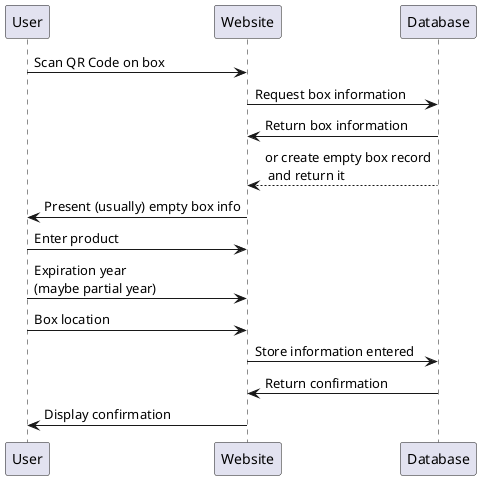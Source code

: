 @startuml
User -> Website: Scan QR Code on box
Website -> Database: Request box information

Website <- Database: Return box information
Website <-- Database: or create empty box record\n and return it
User <- Website: Present (usually) empty box info
User -> Website: Enter product
User -> Website: Expiration year\n(maybe partial year)
User -> Website: Box location
Website -> Database: Store information entered
Website <- Database: Return confirmation
User <- Website: Display confirmation
@enduml
